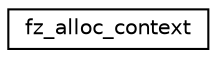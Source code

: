 digraph "Graphical Class Hierarchy"
{
 // LATEX_PDF_SIZE
  edge [fontname="Helvetica",fontsize="10",labelfontname="Helvetica",labelfontsize="10"];
  node [fontname="Helvetica",fontsize="10",shape=record];
  rankdir="LR";
  Node0 [label="fz_alloc_context",height=0.2,width=0.4,color="black", fillcolor="white", style="filled",URL="$structfz__alloc__context.html",tooltip=" "];
}

